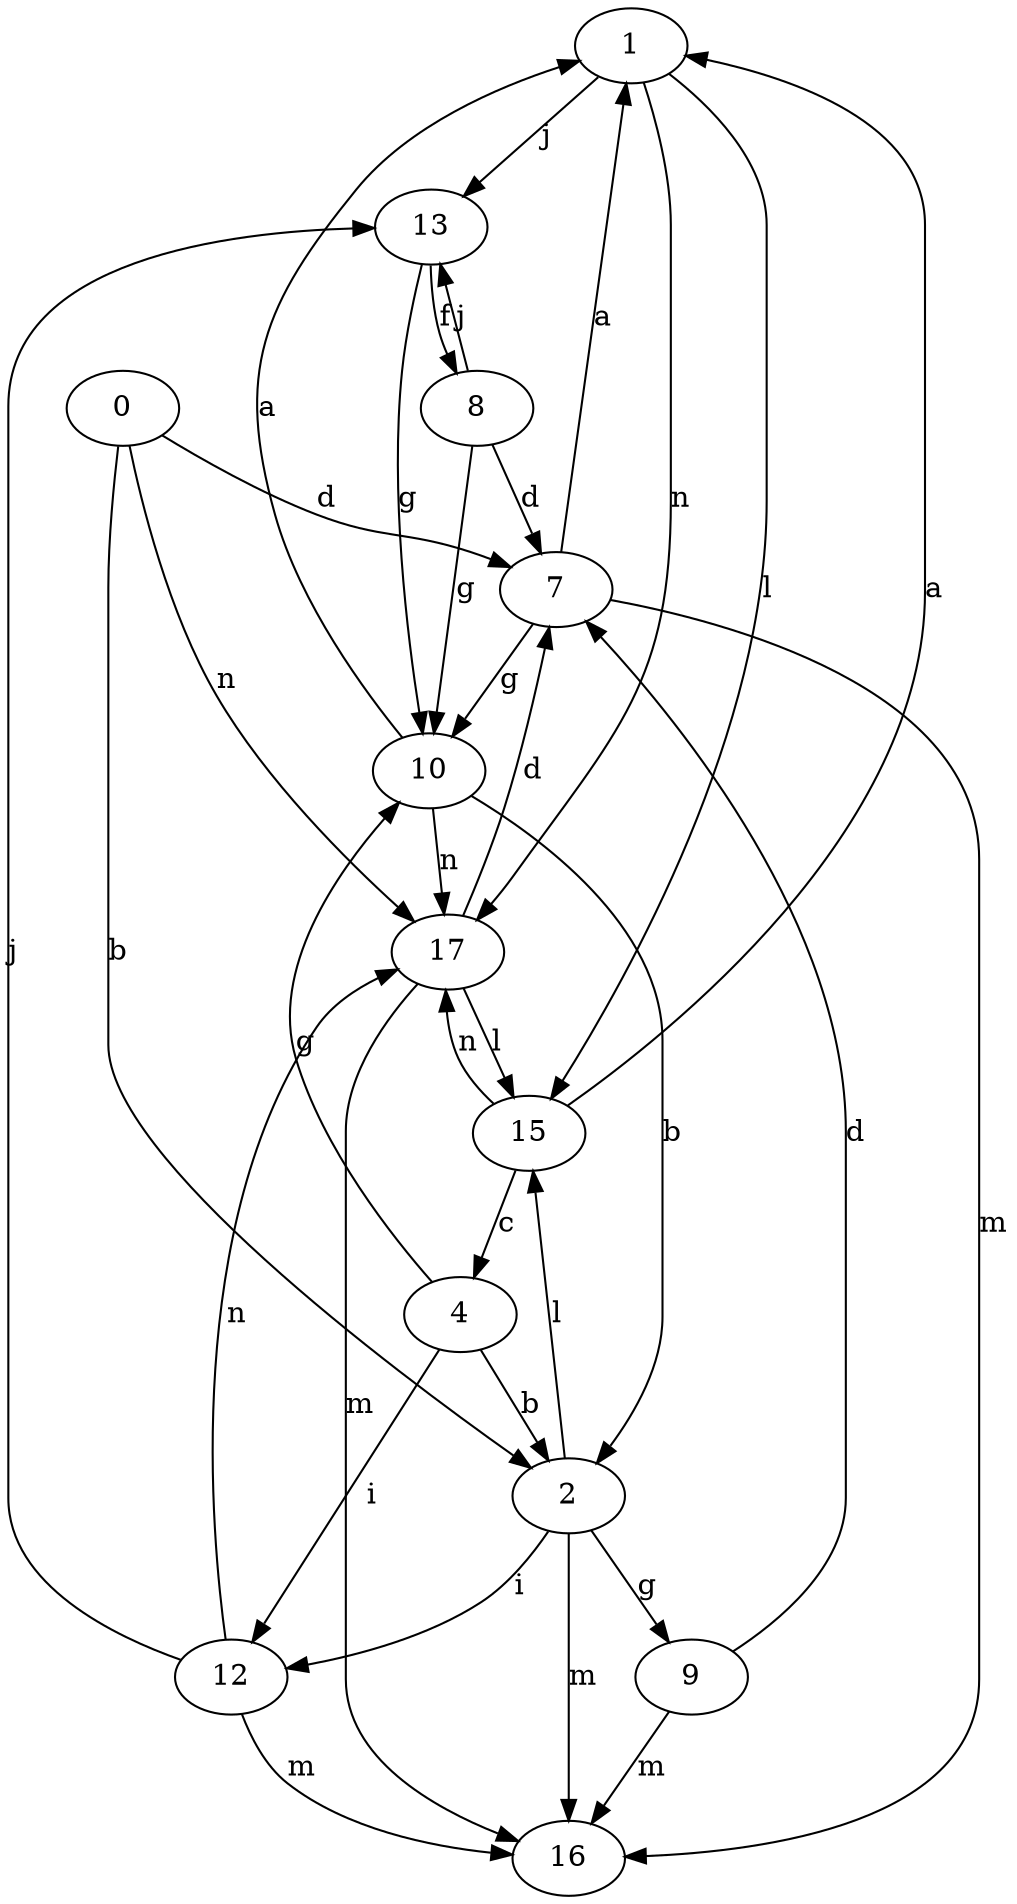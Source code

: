 strict digraph  {
1;
2;
4;
7;
8;
9;
0;
10;
12;
13;
15;
16;
17;
1 -> 13  [label=j];
1 -> 15  [label=l];
1 -> 17  [label=n];
2 -> 9  [label=g];
2 -> 12  [label=i];
2 -> 15  [label=l];
2 -> 16  [label=m];
4 -> 2  [label=b];
4 -> 10  [label=g];
4 -> 12  [label=i];
7 -> 1  [label=a];
7 -> 10  [label=g];
7 -> 16  [label=m];
8 -> 7  [label=d];
8 -> 10  [label=g];
8 -> 13  [label=j];
9 -> 7  [label=d];
9 -> 16  [label=m];
0 -> 2  [label=b];
0 -> 7  [label=d];
0 -> 17  [label=n];
10 -> 1  [label=a];
10 -> 2  [label=b];
10 -> 17  [label=n];
12 -> 13  [label=j];
12 -> 16  [label=m];
12 -> 17  [label=n];
13 -> 8  [label=f];
13 -> 10  [label=g];
15 -> 1  [label=a];
15 -> 4  [label=c];
15 -> 17  [label=n];
17 -> 7  [label=d];
17 -> 15  [label=l];
17 -> 16  [label=m];
}
